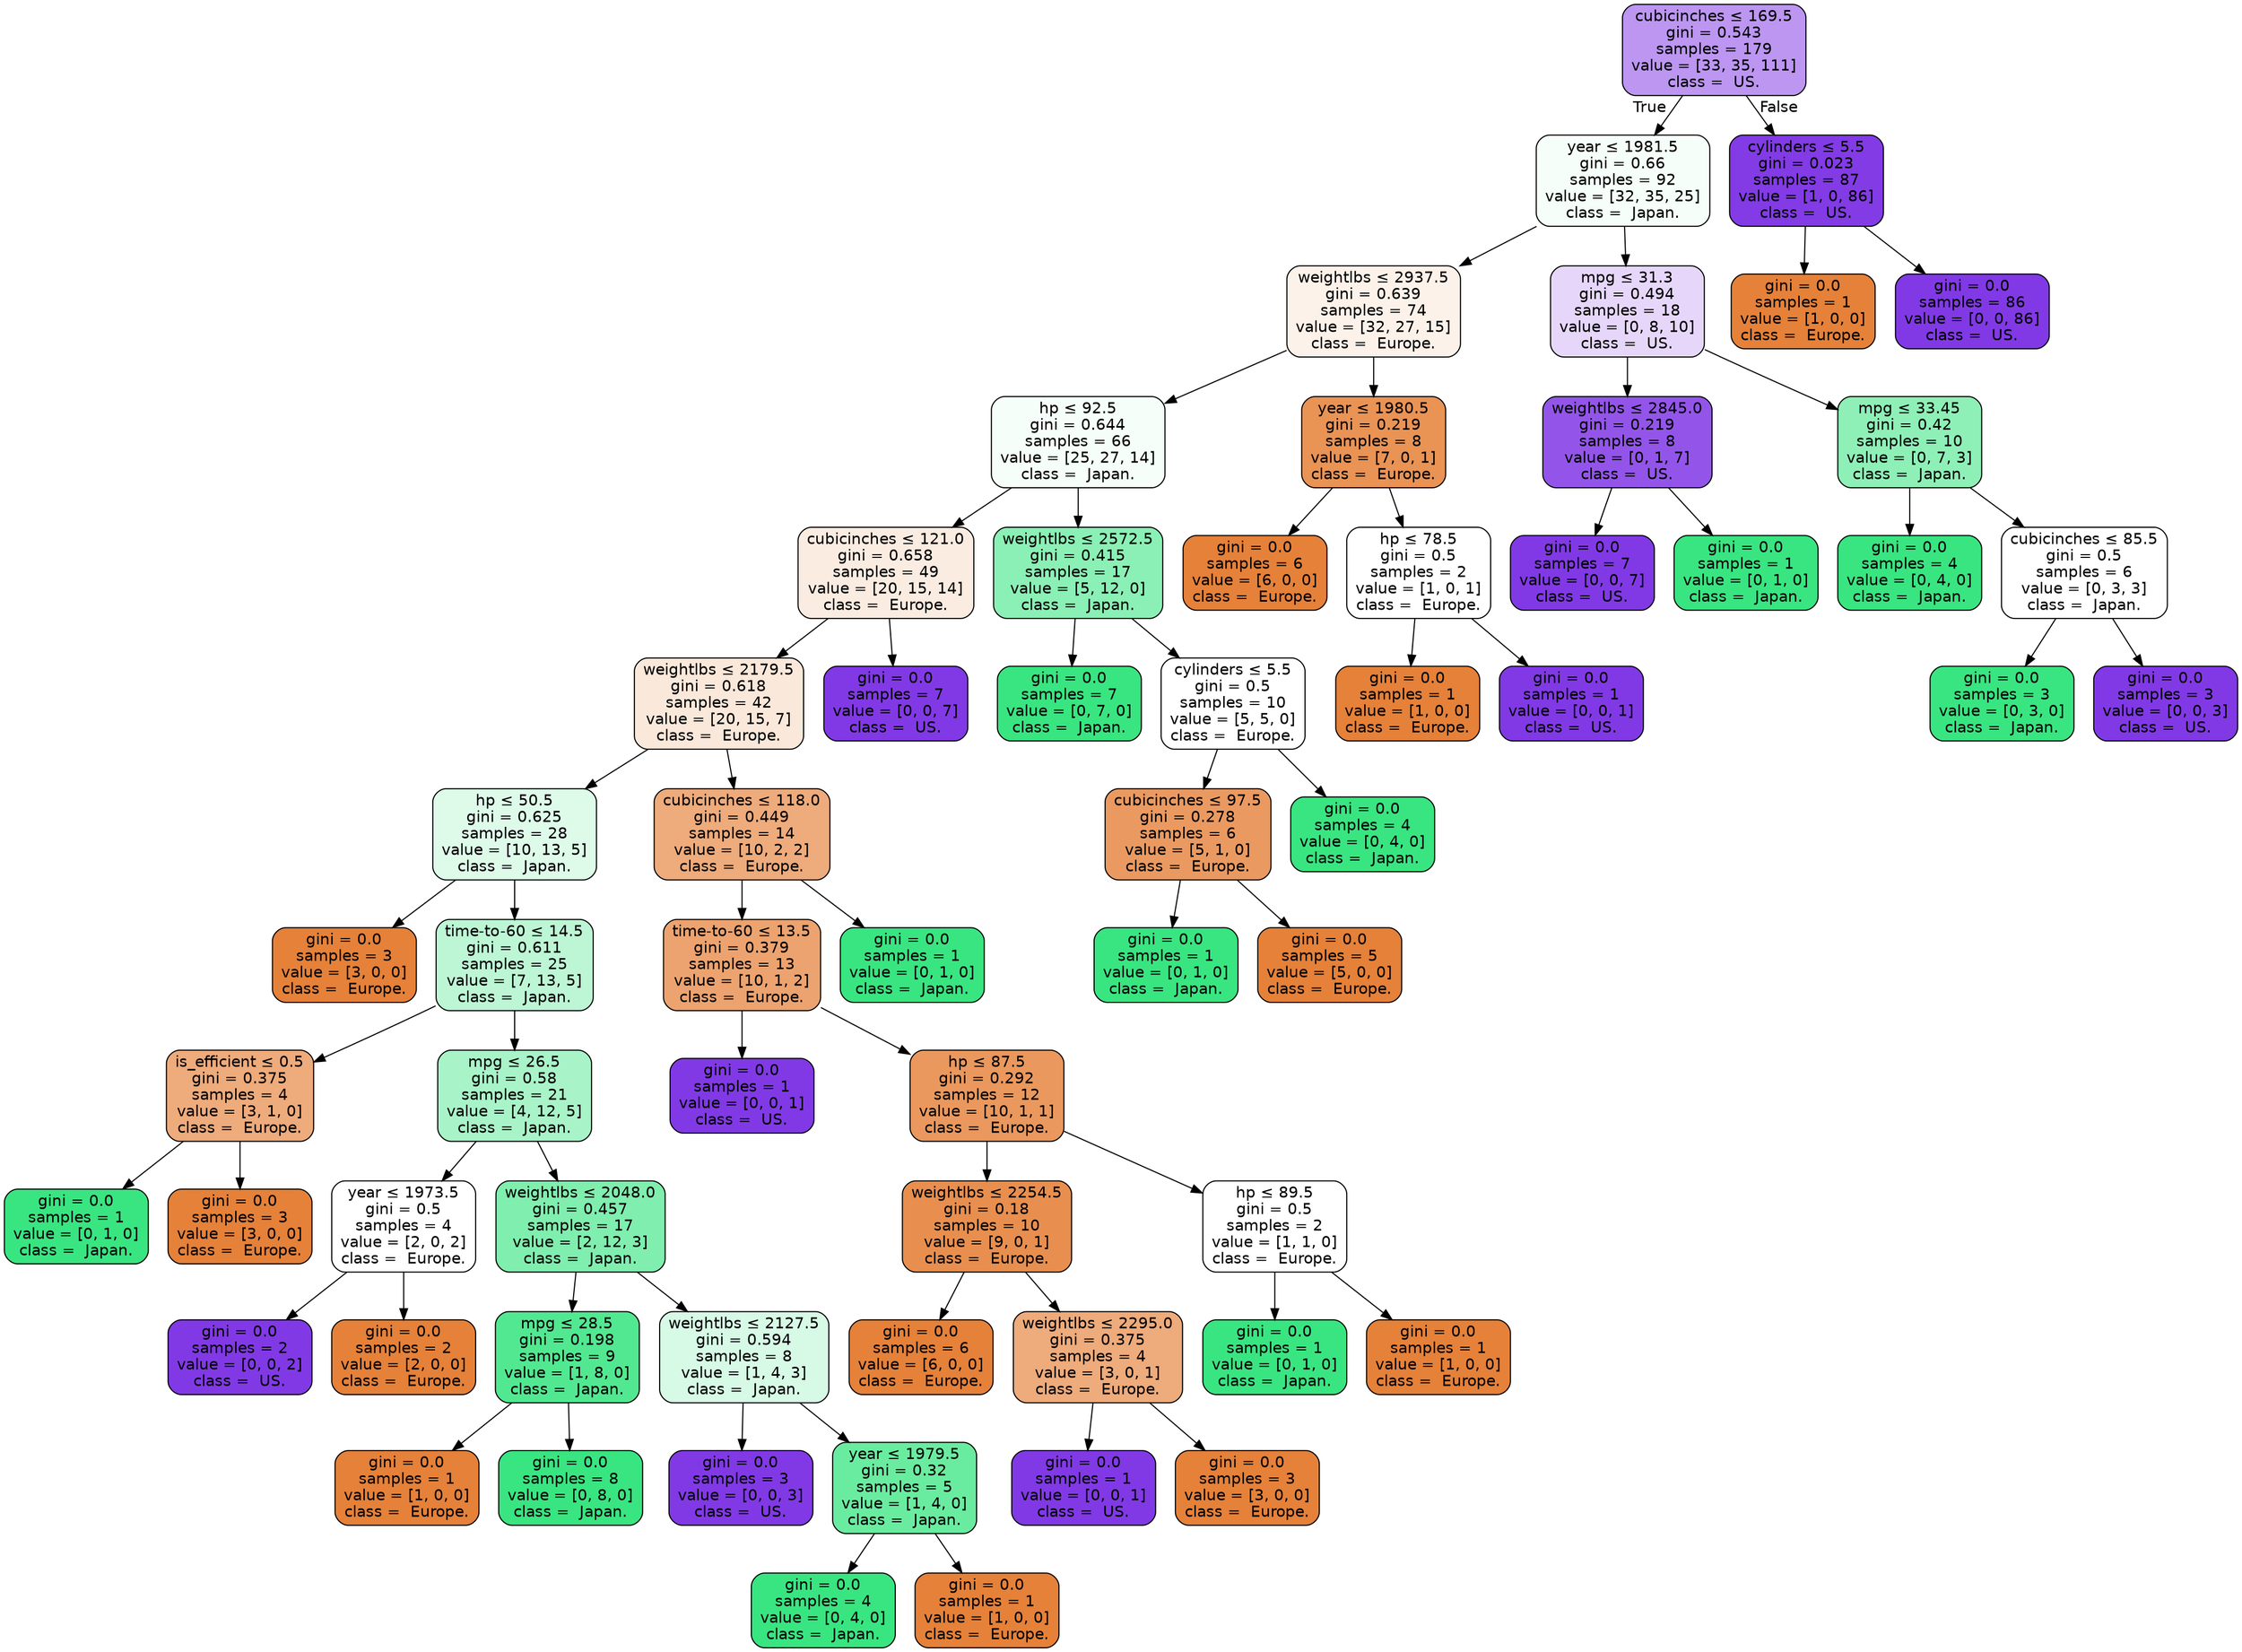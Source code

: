 digraph Tree {
node [shape=box, style="filled, rounded", color="black", fontname="helvetica"] ;
edge [fontname="helvetica"] ;
0 [label=<cubicinches &le; 169.5<br/>gini = 0.543<br/>samples = 179<br/>value = [33, 35, 111]<br/>class =  US.>, fillcolor="#bc96f1"] ;
1 [label=<year &le; 1981.5<br/>gini = 0.66<br/>samples = 92<br/>value = [32, 35, 25]<br/>class =  Japan.>, fillcolor="#f5fef9"] ;
0 -> 1 [labeldistance=2.5, labelangle=45, headlabel="True"] ;
2 [label=<weightlbs &le; 2937.5<br/>gini = 0.639<br/>samples = 74<br/>value = [32, 27, 15]<br/>class =  Europe.>, fillcolor="#fcf2ea"] ;
1 -> 2 ;
3 [label=<hp &le; 92.5<br/>gini = 0.644<br/>samples = 66<br/>value = [25, 27, 14]<br/>class =  Japan.>, fillcolor="#f5fef9"] ;
2 -> 3 ;
4 [label=<cubicinches &le; 121.0<br/>gini = 0.658<br/>samples = 49<br/>value = [20, 15, 14]<br/>class =  Europe.>, fillcolor="#fbece2"] ;
3 -> 4 ;
5 [label=<weightlbs &le; 2179.5<br/>gini = 0.618<br/>samples = 42<br/>value = [20, 15, 7]<br/>class =  Europe.>, fillcolor="#fae8da"] ;
4 -> 5 ;
6 [label=<hp &le; 50.5<br/>gini = 0.625<br/>samples = 28<br/>value = [10, 13, 5]<br/>class =  Japan.>, fillcolor="#defbea"] ;
5 -> 6 ;
7 [label=<gini = 0.0<br/>samples = 3<br/>value = [3, 0, 0]<br/>class =  Europe.>, fillcolor="#e58139"] ;
6 -> 7 ;
8 [label=<time-to-60 &le; 14.5<br/>gini = 0.611<br/>samples = 25<br/>value = [7, 13, 5]<br/>class =  Japan.>, fillcolor="#bdf6d5"] ;
6 -> 8 ;
9 [label=<is_efficient &le; 0.5<br/>gini = 0.375<br/>samples = 4<br/>value = [3, 1, 0]<br/>class =  Europe.>, fillcolor="#eeab7b"] ;
8 -> 9 ;
10 [label=<gini = 0.0<br/>samples = 1<br/>value = [0, 1, 0]<br/>class =  Japan.>, fillcolor="#39e581"] ;
9 -> 10 ;
11 [label=<gini = 0.0<br/>samples = 3<br/>value = [3, 0, 0]<br/>class =  Europe.>, fillcolor="#e58139"] ;
9 -> 11 ;
12 [label=<mpg &le; 26.5<br/>gini = 0.58<br/>samples = 21<br/>value = [4, 12, 5]<br/>class =  Japan.>, fillcolor="#a8f4c8"] ;
8 -> 12 ;
13 [label=<year &le; 1973.5<br/>gini = 0.5<br/>samples = 4<br/>value = [2, 0, 2]<br/>class =  Europe.>, fillcolor="#ffffff"] ;
12 -> 13 ;
14 [label=<gini = 0.0<br/>samples = 2<br/>value = [0, 0, 2]<br/>class =  US.>, fillcolor="#8139e5"] ;
13 -> 14 ;
15 [label=<gini = 0.0<br/>samples = 2<br/>value = [2, 0, 0]<br/>class =  Europe.>, fillcolor="#e58139"] ;
13 -> 15 ;
16 [label=<weightlbs &le; 2048.0<br/>gini = 0.457<br/>samples = 17<br/>value = [2, 12, 3]<br/>class =  Japan.>, fillcolor="#80eeae"] ;
12 -> 16 ;
17 [label=<mpg &le; 28.5<br/>gini = 0.198<br/>samples = 9<br/>value = [1, 8, 0]<br/>class =  Japan.>, fillcolor="#52e891"] ;
16 -> 17 ;
18 [label=<gini = 0.0<br/>samples = 1<br/>value = [1, 0, 0]<br/>class =  Europe.>, fillcolor="#e58139"] ;
17 -> 18 ;
19 [label=<gini = 0.0<br/>samples = 8<br/>value = [0, 8, 0]<br/>class =  Japan.>, fillcolor="#39e581"] ;
17 -> 19 ;
20 [label=<weightlbs &le; 2127.5<br/>gini = 0.594<br/>samples = 8<br/>value = [1, 4, 3]<br/>class =  Japan.>, fillcolor="#d7fae6"] ;
16 -> 20 ;
21 [label=<gini = 0.0<br/>samples = 3<br/>value = [0, 0, 3]<br/>class =  US.>, fillcolor="#8139e5"] ;
20 -> 21 ;
22 [label=<year &le; 1979.5<br/>gini = 0.32<br/>samples = 5<br/>value = [1, 4, 0]<br/>class =  Japan.>, fillcolor="#6aeca0"] ;
20 -> 22 ;
23 [label=<gini = 0.0<br/>samples = 4<br/>value = [0, 4, 0]<br/>class =  Japan.>, fillcolor="#39e581"] ;
22 -> 23 ;
24 [label=<gini = 0.0<br/>samples = 1<br/>value = [1, 0, 0]<br/>class =  Europe.>, fillcolor="#e58139"] ;
22 -> 24 ;
25 [label=<cubicinches &le; 118.0<br/>gini = 0.449<br/>samples = 14<br/>value = [10, 2, 2]<br/>class =  Europe.>, fillcolor="#eeab7b"] ;
5 -> 25 ;
26 [label=<time-to-60 &le; 13.5<br/>gini = 0.379<br/>samples = 13<br/>value = [10, 1, 2]<br/>class =  Europe.>, fillcolor="#eca36f"] ;
25 -> 26 ;
27 [label=<gini = 0.0<br/>samples = 1<br/>value = [0, 0, 1]<br/>class =  US.>, fillcolor="#8139e5"] ;
26 -> 27 ;
28 [label=<hp &le; 87.5<br/>gini = 0.292<br/>samples = 12<br/>value = [10, 1, 1]<br/>class =  Europe.>, fillcolor="#ea985d"] ;
26 -> 28 ;
29 [label=<weightlbs &le; 2254.5<br/>gini = 0.18<br/>samples = 10<br/>value = [9, 0, 1]<br/>class =  Europe.>, fillcolor="#e88f4f"] ;
28 -> 29 ;
30 [label=<gini = 0.0<br/>samples = 6<br/>value = [6, 0, 0]<br/>class =  Europe.>, fillcolor="#e58139"] ;
29 -> 30 ;
31 [label=<weightlbs &le; 2295.0<br/>gini = 0.375<br/>samples = 4<br/>value = [3, 0, 1]<br/>class =  Europe.>, fillcolor="#eeab7b"] ;
29 -> 31 ;
32 [label=<gini = 0.0<br/>samples = 1<br/>value = [0, 0, 1]<br/>class =  US.>, fillcolor="#8139e5"] ;
31 -> 32 ;
33 [label=<gini = 0.0<br/>samples = 3<br/>value = [3, 0, 0]<br/>class =  Europe.>, fillcolor="#e58139"] ;
31 -> 33 ;
34 [label=<hp &le; 89.5<br/>gini = 0.5<br/>samples = 2<br/>value = [1, 1, 0]<br/>class =  Europe.>, fillcolor="#ffffff"] ;
28 -> 34 ;
35 [label=<gini = 0.0<br/>samples = 1<br/>value = [0, 1, 0]<br/>class =  Japan.>, fillcolor="#39e581"] ;
34 -> 35 ;
36 [label=<gini = 0.0<br/>samples = 1<br/>value = [1, 0, 0]<br/>class =  Europe.>, fillcolor="#e58139"] ;
34 -> 36 ;
37 [label=<gini = 0.0<br/>samples = 1<br/>value = [0, 1, 0]<br/>class =  Japan.>, fillcolor="#39e581"] ;
25 -> 37 ;
38 [label=<gini = 0.0<br/>samples = 7<br/>value = [0, 0, 7]<br/>class =  US.>, fillcolor="#8139e5"] ;
4 -> 38 ;
39 [label=<weightlbs &le; 2572.5<br/>gini = 0.415<br/>samples = 17<br/>value = [5, 12, 0]<br/>class =  Japan.>, fillcolor="#8bf0b5"] ;
3 -> 39 ;
40 [label=<gini = 0.0<br/>samples = 7<br/>value = [0, 7, 0]<br/>class =  Japan.>, fillcolor="#39e581"] ;
39 -> 40 ;
41 [label=<cylinders &le; 5.5<br/>gini = 0.5<br/>samples = 10<br/>value = [5, 5, 0]<br/>class =  Europe.>, fillcolor="#ffffff"] ;
39 -> 41 ;
42 [label=<cubicinches &le; 97.5<br/>gini = 0.278<br/>samples = 6<br/>value = [5, 1, 0]<br/>class =  Europe.>, fillcolor="#ea9a61"] ;
41 -> 42 ;
43 [label=<gini = 0.0<br/>samples = 1<br/>value = [0, 1, 0]<br/>class =  Japan.>, fillcolor="#39e581"] ;
42 -> 43 ;
44 [label=<gini = 0.0<br/>samples = 5<br/>value = [5, 0, 0]<br/>class =  Europe.>, fillcolor="#e58139"] ;
42 -> 44 ;
45 [label=<gini = 0.0<br/>samples = 4<br/>value = [0, 4, 0]<br/>class =  Japan.>, fillcolor="#39e581"] ;
41 -> 45 ;
46 [label=<year &le; 1980.5<br/>gini = 0.219<br/>samples = 8<br/>value = [7, 0, 1]<br/>class =  Europe.>, fillcolor="#e99355"] ;
2 -> 46 ;
47 [label=<gini = 0.0<br/>samples = 6<br/>value = [6, 0, 0]<br/>class =  Europe.>, fillcolor="#e58139"] ;
46 -> 47 ;
48 [label=<hp &le; 78.5<br/>gini = 0.5<br/>samples = 2<br/>value = [1, 0, 1]<br/>class =  Europe.>, fillcolor="#ffffff"] ;
46 -> 48 ;
49 [label=<gini = 0.0<br/>samples = 1<br/>value = [1, 0, 0]<br/>class =  Europe.>, fillcolor="#e58139"] ;
48 -> 49 ;
50 [label=<gini = 0.0<br/>samples = 1<br/>value = [0, 0, 1]<br/>class =  US.>, fillcolor="#8139e5"] ;
48 -> 50 ;
51 [label=<mpg &le; 31.3<br/>gini = 0.494<br/>samples = 18<br/>value = [0, 8, 10]<br/>class =  US.>, fillcolor="#e6d7fa"] ;
1 -> 51 ;
52 [label=<weightlbs &le; 2845.0<br/>gini = 0.219<br/>samples = 8<br/>value = [0, 1, 7]<br/>class =  US.>, fillcolor="#9355e9"] ;
51 -> 52 ;
53 [label=<gini = 0.0<br/>samples = 7<br/>value = [0, 0, 7]<br/>class =  US.>, fillcolor="#8139e5"] ;
52 -> 53 ;
54 [label=<gini = 0.0<br/>samples = 1<br/>value = [0, 1, 0]<br/>class =  Japan.>, fillcolor="#39e581"] ;
52 -> 54 ;
55 [label=<mpg &le; 33.45<br/>gini = 0.42<br/>samples = 10<br/>value = [0, 7, 3]<br/>class =  Japan.>, fillcolor="#8ef0b7"] ;
51 -> 55 ;
56 [label=<gini = 0.0<br/>samples = 4<br/>value = [0, 4, 0]<br/>class =  Japan.>, fillcolor="#39e581"] ;
55 -> 56 ;
57 [label=<cubicinches &le; 85.5<br/>gini = 0.5<br/>samples = 6<br/>value = [0, 3, 3]<br/>class =  Japan.>, fillcolor="#ffffff"] ;
55 -> 57 ;
58 [label=<gini = 0.0<br/>samples = 3<br/>value = [0, 3, 0]<br/>class =  Japan.>, fillcolor="#39e581"] ;
57 -> 58 ;
59 [label=<gini = 0.0<br/>samples = 3<br/>value = [0, 0, 3]<br/>class =  US.>, fillcolor="#8139e5"] ;
57 -> 59 ;
60 [label=<cylinders &le; 5.5<br/>gini = 0.023<br/>samples = 87<br/>value = [1, 0, 86]<br/>class =  US.>, fillcolor="#823be5"] ;
0 -> 60 [labeldistance=2.5, labelangle=-45, headlabel="False"] ;
61 [label=<gini = 0.0<br/>samples = 1<br/>value = [1, 0, 0]<br/>class =  Europe.>, fillcolor="#e58139"] ;
60 -> 61 ;
62 [label=<gini = 0.0<br/>samples = 86<br/>value = [0, 0, 86]<br/>class =  US.>, fillcolor="#8139e5"] ;
60 -> 62 ;
}
